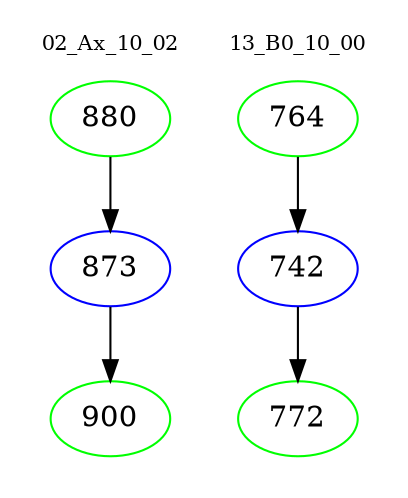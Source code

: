 digraph{
subgraph cluster_0 {
color = white
label = "02_Ax_10_02";
fontsize=10;
T0_880 [label="880", color="green"]
T0_880 -> T0_873 [color="black"]
T0_873 [label="873", color="blue"]
T0_873 -> T0_900 [color="black"]
T0_900 [label="900", color="green"]
}
subgraph cluster_1 {
color = white
label = "13_B0_10_00";
fontsize=10;
T1_764 [label="764", color="green"]
T1_764 -> T1_742 [color="black"]
T1_742 [label="742", color="blue"]
T1_742 -> T1_772 [color="black"]
T1_772 [label="772", color="green"]
}
}
